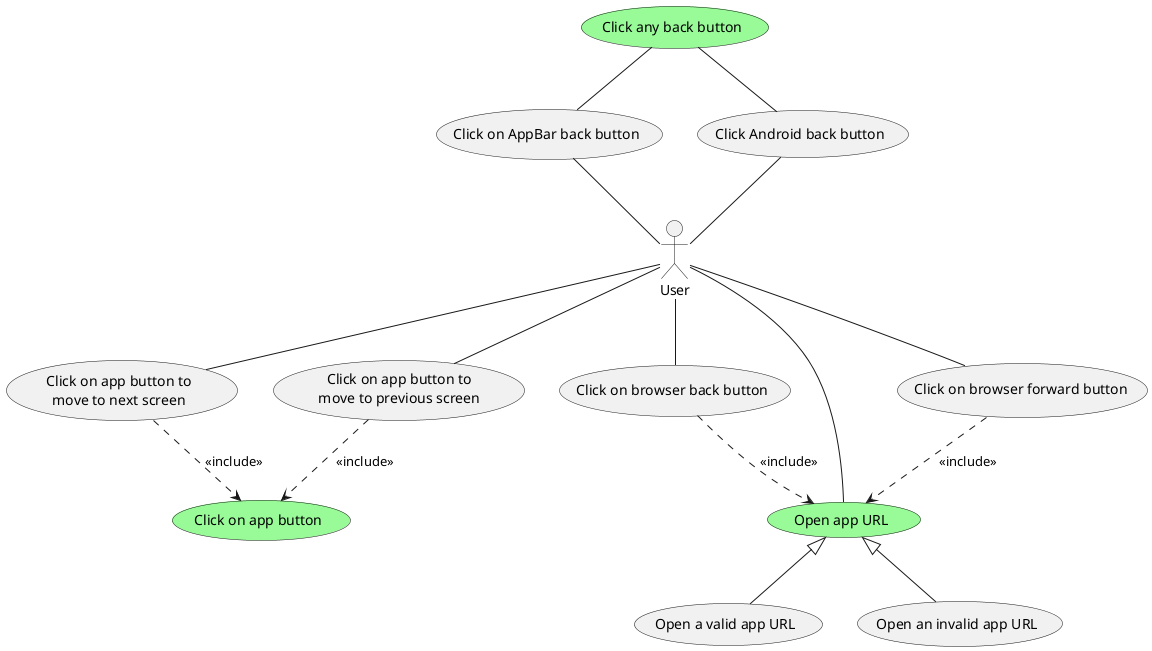 @startuml Use cases
usecase UcUrl as "Open app URL" #palegreen
usecase UcUrlValid as "Open a valid app URL"
usecase UcUrlInvalid as "Open an invalid app URL"

usecase UcClickApp as "Click on app button" #palegreen
usecase UcClickAppForward as "Click on app button to\nmove to next screen"
usecase UcClickAppBack as "Click on app button to\nmove to previous screen"

usecase UcClickSystemForward as "Click on browser forward button"
usecase UcClickSystemBack as "Click on browser back button"

usecase UcClickPopUp as "Click on AppBar back button"
usecase UcClickOSBack as "Click Android back button"
usecase UcClickback as "Click any back button" #palegreen

User -- UcUrl
User -- UcClickSystemBack
User -- UcClickSystemForward
UcClickSystemBack ..> UcUrl : <<include>>
UcClickSystemForward ..> UcUrl : <<include>>

' UcUrl ..> UcUrlValid : extend
' UcUrl ..> UcUrlInvalid : extend

UcUrl <|-- UcUrlValid
UcUrl <|-- UcUrlInvalid

User -- UcClickAppForward
User -- UcClickAppBack
UcClickAppForward ..> UcClickApp : <<include>>
UcClickAppBack ..> UcClickApp : <<include>>

UcClickOSBack -- User
UcClickPopUp -- User
UcClickback -- UcClickOSBack
UcClickback -- UcClickPopUp
@enduml
